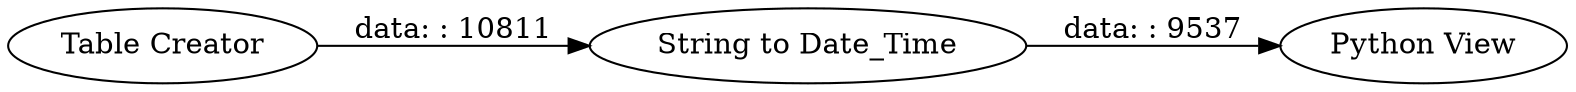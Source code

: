 digraph {
	"7985850463437630351_2" [label="String to Date_Time"]
	"7985850463437630351_1" [label="Table Creator"]
	"7985850463437630351_3" [label="Python View"]
	"7985850463437630351_1" -> "7985850463437630351_2" [label="data: : 10811"]
	"7985850463437630351_2" -> "7985850463437630351_3" [label="data: : 9537"]
	rankdir=LR
}
